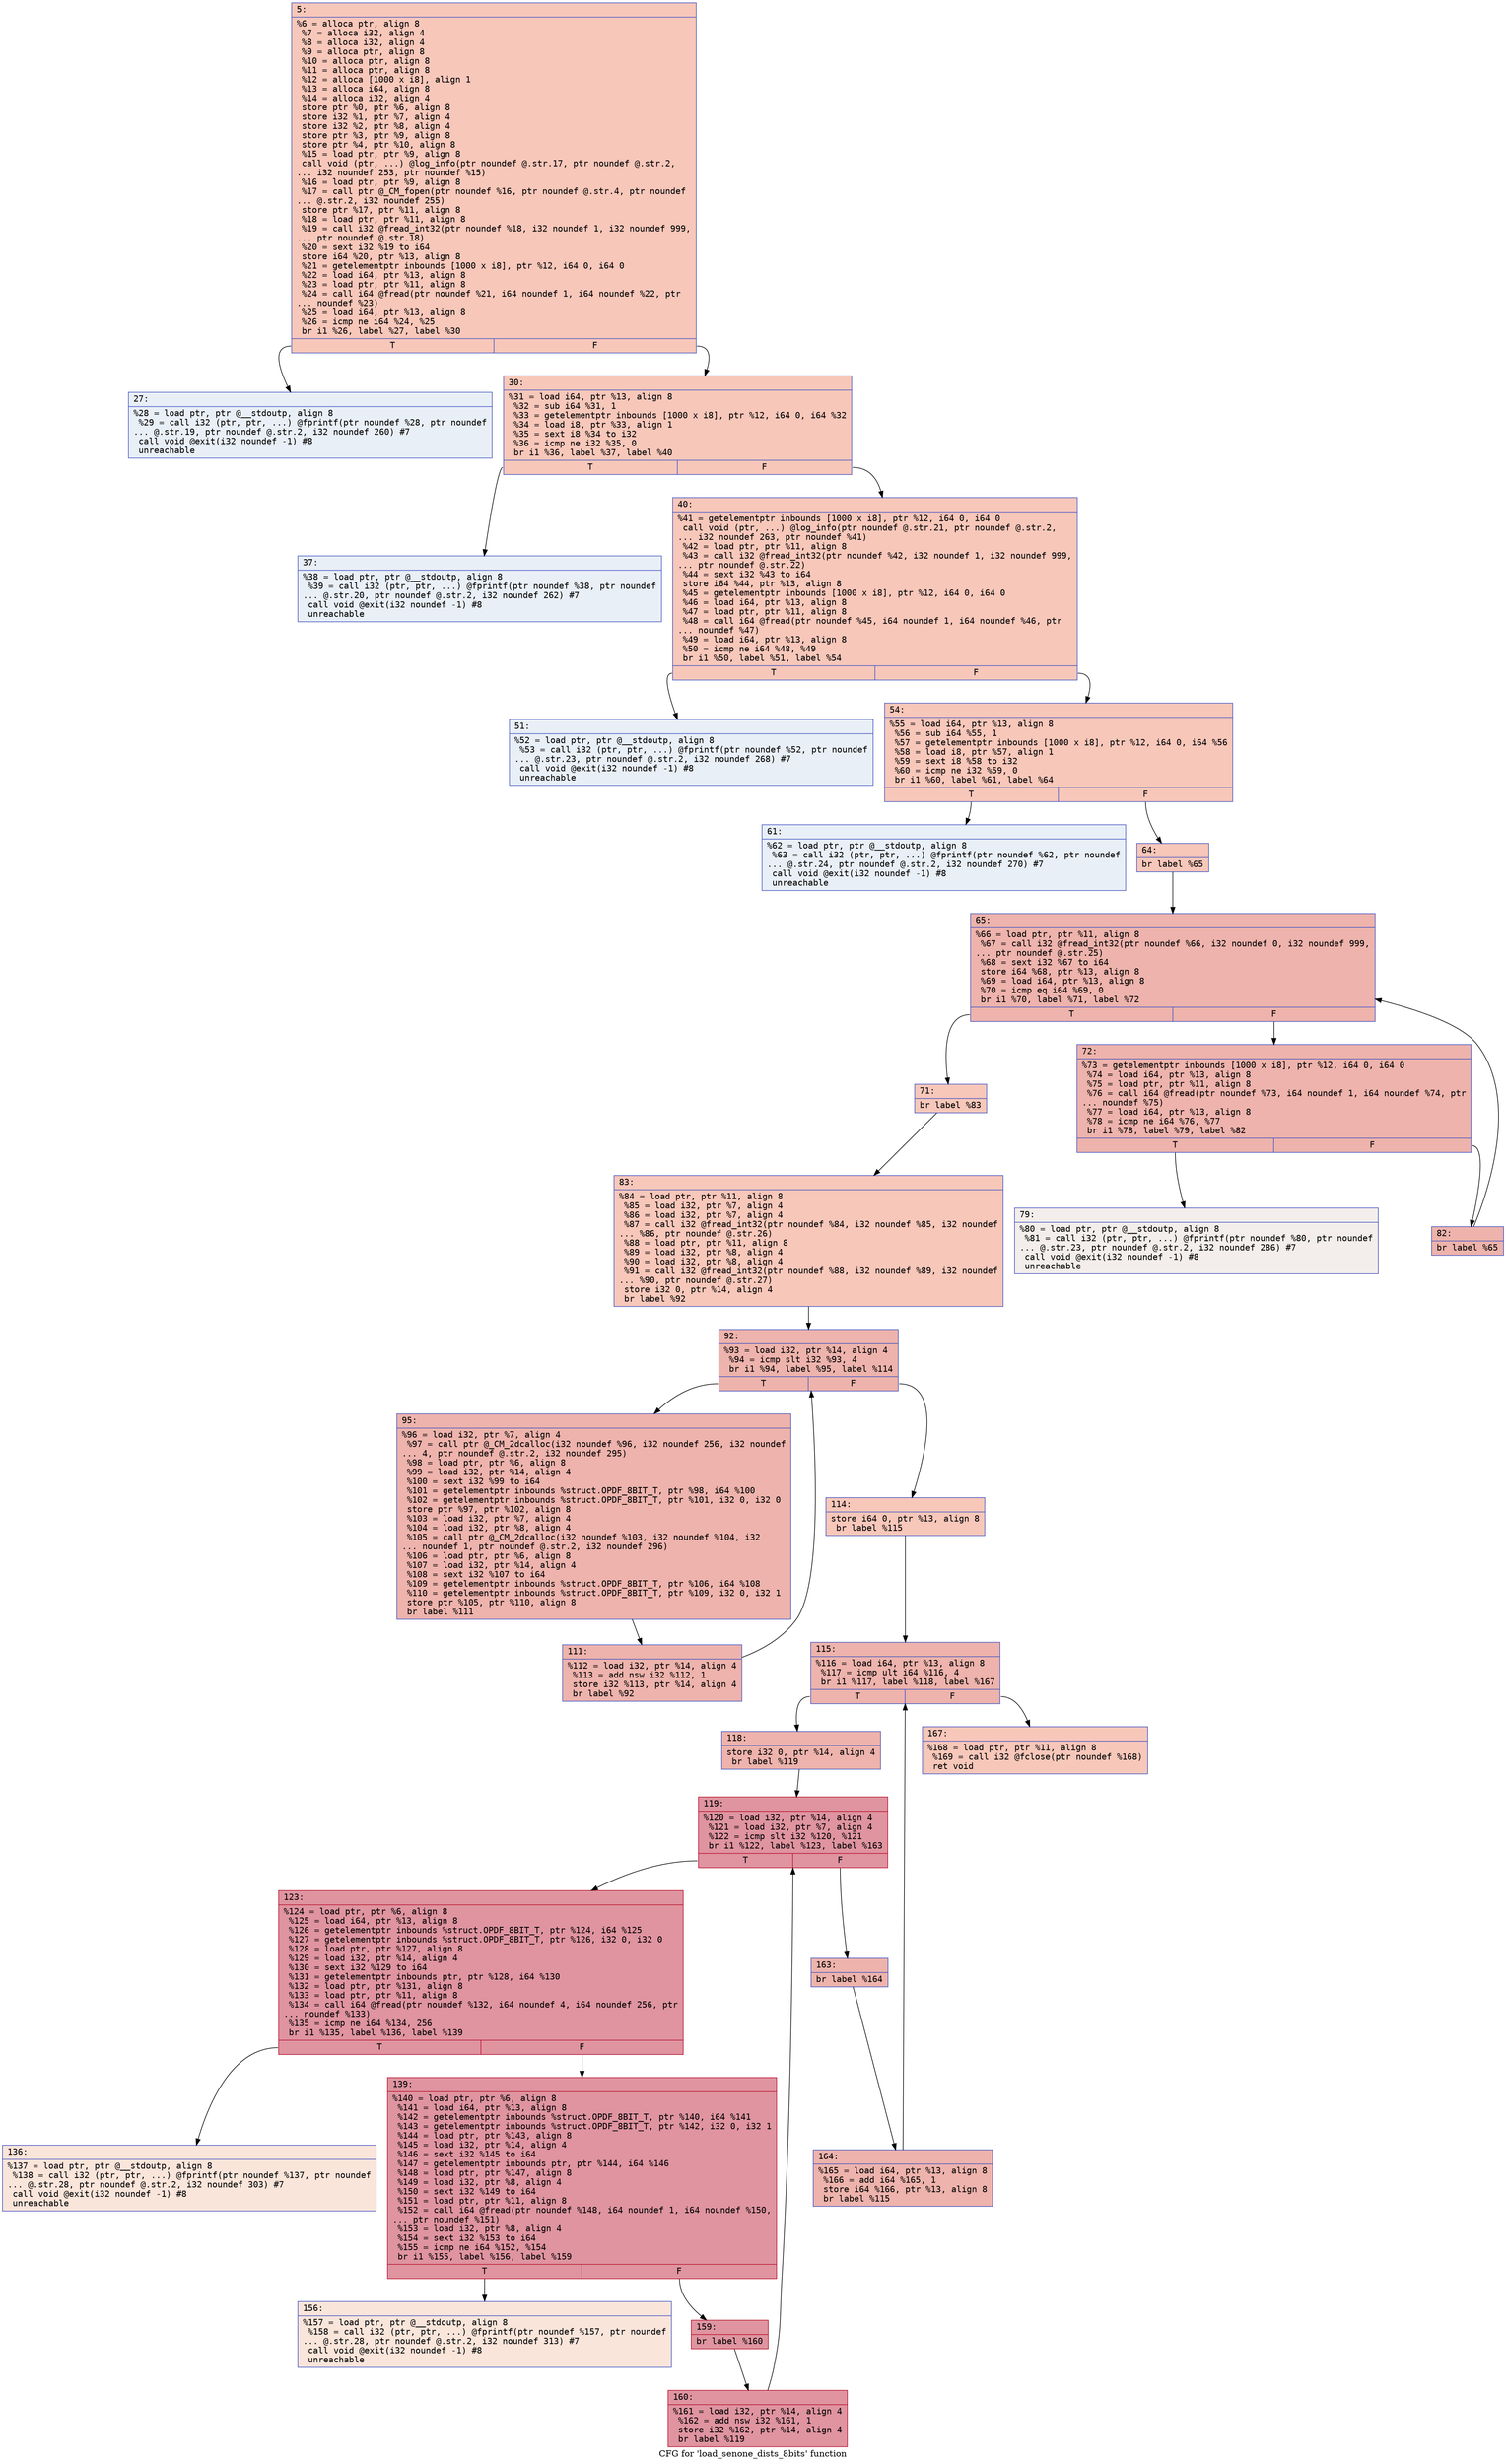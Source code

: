 digraph "CFG for 'load_senone_dists_8bits' function" {
	label="CFG for 'load_senone_dists_8bits' function";

	Node0x600000ff6bc0 [shape=record,color="#3d50c3ff", style=filled, fillcolor="#ec7f6370" fontname="Courier",label="{5:\l|  %6 = alloca ptr, align 8\l  %7 = alloca i32, align 4\l  %8 = alloca i32, align 4\l  %9 = alloca ptr, align 8\l  %10 = alloca ptr, align 8\l  %11 = alloca ptr, align 8\l  %12 = alloca [1000 x i8], align 1\l  %13 = alloca i64, align 8\l  %14 = alloca i32, align 4\l  store ptr %0, ptr %6, align 8\l  store i32 %1, ptr %7, align 4\l  store i32 %2, ptr %8, align 4\l  store ptr %3, ptr %9, align 8\l  store ptr %4, ptr %10, align 8\l  %15 = load ptr, ptr %9, align 8\l  call void (ptr, ...) @log_info(ptr noundef @.str.17, ptr noundef @.str.2,\l... i32 noundef 253, ptr noundef %15)\l  %16 = load ptr, ptr %9, align 8\l  %17 = call ptr @_CM_fopen(ptr noundef %16, ptr noundef @.str.4, ptr noundef\l... @.str.2, i32 noundef 255)\l  store ptr %17, ptr %11, align 8\l  %18 = load ptr, ptr %11, align 8\l  %19 = call i32 @fread_int32(ptr noundef %18, i32 noundef 1, i32 noundef 999,\l... ptr noundef @.str.18)\l  %20 = sext i32 %19 to i64\l  store i64 %20, ptr %13, align 8\l  %21 = getelementptr inbounds [1000 x i8], ptr %12, i64 0, i64 0\l  %22 = load i64, ptr %13, align 8\l  %23 = load ptr, ptr %11, align 8\l  %24 = call i64 @fread(ptr noundef %21, i64 noundef 1, i64 noundef %22, ptr\l... noundef %23)\l  %25 = load i64, ptr %13, align 8\l  %26 = icmp ne i64 %24, %25\l  br i1 %26, label %27, label %30\l|{<s0>T|<s1>F}}"];
	Node0x600000ff6bc0:s0 -> Node0x600000ff6c10[tooltip="5 -> 27\nProbability 0.00%" ];
	Node0x600000ff6bc0:s1 -> Node0x600000ff6c60[tooltip="5 -> 30\nProbability 100.00%" ];
	Node0x600000ff6c10 [shape=record,color="#3d50c3ff", style=filled, fillcolor="#cedaeb70" fontname="Courier",label="{27:\l|  %28 = load ptr, ptr @__stdoutp, align 8\l  %29 = call i32 (ptr, ptr, ...) @fprintf(ptr noundef %28, ptr noundef\l... @.str.19, ptr noundef @.str.2, i32 noundef 260) #7\l  call void @exit(i32 noundef -1) #8\l  unreachable\l}"];
	Node0x600000ff6c60 [shape=record,color="#3d50c3ff", style=filled, fillcolor="#ec7f6370" fontname="Courier",label="{30:\l|  %31 = load i64, ptr %13, align 8\l  %32 = sub i64 %31, 1\l  %33 = getelementptr inbounds [1000 x i8], ptr %12, i64 0, i64 %32\l  %34 = load i8, ptr %33, align 1\l  %35 = sext i8 %34 to i32\l  %36 = icmp ne i32 %35, 0\l  br i1 %36, label %37, label %40\l|{<s0>T|<s1>F}}"];
	Node0x600000ff6c60:s0 -> Node0x600000ff6cb0[tooltip="30 -> 37\nProbability 0.00%" ];
	Node0x600000ff6c60:s1 -> Node0x600000ff6d00[tooltip="30 -> 40\nProbability 100.00%" ];
	Node0x600000ff6cb0 [shape=record,color="#3d50c3ff", style=filled, fillcolor="#cedaeb70" fontname="Courier",label="{37:\l|  %38 = load ptr, ptr @__stdoutp, align 8\l  %39 = call i32 (ptr, ptr, ...) @fprintf(ptr noundef %38, ptr noundef\l... @.str.20, ptr noundef @.str.2, i32 noundef 262) #7\l  call void @exit(i32 noundef -1) #8\l  unreachable\l}"];
	Node0x600000ff6d00 [shape=record,color="#3d50c3ff", style=filled, fillcolor="#ec7f6370" fontname="Courier",label="{40:\l|  %41 = getelementptr inbounds [1000 x i8], ptr %12, i64 0, i64 0\l  call void (ptr, ...) @log_info(ptr noundef @.str.21, ptr noundef @.str.2,\l... i32 noundef 263, ptr noundef %41)\l  %42 = load ptr, ptr %11, align 8\l  %43 = call i32 @fread_int32(ptr noundef %42, i32 noundef 1, i32 noundef 999,\l... ptr noundef @.str.22)\l  %44 = sext i32 %43 to i64\l  store i64 %44, ptr %13, align 8\l  %45 = getelementptr inbounds [1000 x i8], ptr %12, i64 0, i64 0\l  %46 = load i64, ptr %13, align 8\l  %47 = load ptr, ptr %11, align 8\l  %48 = call i64 @fread(ptr noundef %45, i64 noundef 1, i64 noundef %46, ptr\l... noundef %47)\l  %49 = load i64, ptr %13, align 8\l  %50 = icmp ne i64 %48, %49\l  br i1 %50, label %51, label %54\l|{<s0>T|<s1>F}}"];
	Node0x600000ff6d00:s0 -> Node0x600000ff6d50[tooltip="40 -> 51\nProbability 0.00%" ];
	Node0x600000ff6d00:s1 -> Node0x600000ff6da0[tooltip="40 -> 54\nProbability 100.00%" ];
	Node0x600000ff6d50 [shape=record,color="#3d50c3ff", style=filled, fillcolor="#cedaeb70" fontname="Courier",label="{51:\l|  %52 = load ptr, ptr @__stdoutp, align 8\l  %53 = call i32 (ptr, ptr, ...) @fprintf(ptr noundef %52, ptr noundef\l... @.str.23, ptr noundef @.str.2, i32 noundef 268) #7\l  call void @exit(i32 noundef -1) #8\l  unreachable\l}"];
	Node0x600000ff6da0 [shape=record,color="#3d50c3ff", style=filled, fillcolor="#ec7f6370" fontname="Courier",label="{54:\l|  %55 = load i64, ptr %13, align 8\l  %56 = sub i64 %55, 1\l  %57 = getelementptr inbounds [1000 x i8], ptr %12, i64 0, i64 %56\l  %58 = load i8, ptr %57, align 1\l  %59 = sext i8 %58 to i32\l  %60 = icmp ne i32 %59, 0\l  br i1 %60, label %61, label %64\l|{<s0>T|<s1>F}}"];
	Node0x600000ff6da0:s0 -> Node0x600000ff6df0[tooltip="54 -> 61\nProbability 0.00%" ];
	Node0x600000ff6da0:s1 -> Node0x600000ff6e40[tooltip="54 -> 64\nProbability 100.00%" ];
	Node0x600000ff6df0 [shape=record,color="#3d50c3ff", style=filled, fillcolor="#cedaeb70" fontname="Courier",label="{61:\l|  %62 = load ptr, ptr @__stdoutp, align 8\l  %63 = call i32 (ptr, ptr, ...) @fprintf(ptr noundef %62, ptr noundef\l... @.str.24, ptr noundef @.str.2, i32 noundef 270) #7\l  call void @exit(i32 noundef -1) #8\l  unreachable\l}"];
	Node0x600000ff6e40 [shape=record,color="#3d50c3ff", style=filled, fillcolor="#ec7f6370" fontname="Courier",label="{64:\l|  br label %65\l}"];
	Node0x600000ff6e40 -> Node0x600000ff6e90[tooltip="64 -> 65\nProbability 100.00%" ];
	Node0x600000ff6e90 [shape=record,color="#3d50c3ff", style=filled, fillcolor="#d6524470" fontname="Courier",label="{65:\l|  %66 = load ptr, ptr %11, align 8\l  %67 = call i32 @fread_int32(ptr noundef %66, i32 noundef 0, i32 noundef 999,\l... ptr noundef @.str.25)\l  %68 = sext i32 %67 to i64\l  store i64 %68, ptr %13, align 8\l  %69 = load i64, ptr %13, align 8\l  %70 = icmp eq i64 %69, 0\l  br i1 %70, label %71, label %72\l|{<s0>T|<s1>F}}"];
	Node0x600000ff6e90:s0 -> Node0x600000ff6ee0[tooltip="65 -> 71\nProbability 3.12%" ];
	Node0x600000ff6e90:s1 -> Node0x600000ff6f30[tooltip="65 -> 72\nProbability 96.88%" ];
	Node0x600000ff6ee0 [shape=record,color="#3d50c3ff", style=filled, fillcolor="#ec7f6370" fontname="Courier",label="{71:\l|  br label %83\l}"];
	Node0x600000ff6ee0 -> Node0x600000ff7020[tooltip="71 -> 83\nProbability 100.00%" ];
	Node0x600000ff6f30 [shape=record,color="#3d50c3ff", style=filled, fillcolor="#d6524470" fontname="Courier",label="{72:\l|  %73 = getelementptr inbounds [1000 x i8], ptr %12, i64 0, i64 0\l  %74 = load i64, ptr %13, align 8\l  %75 = load ptr, ptr %11, align 8\l  %76 = call i64 @fread(ptr noundef %73, i64 noundef 1, i64 noundef %74, ptr\l... noundef %75)\l  %77 = load i64, ptr %13, align 8\l  %78 = icmp ne i64 %76, %77\l  br i1 %78, label %79, label %82\l|{<s0>T|<s1>F}}"];
	Node0x600000ff6f30:s0 -> Node0x600000ff6f80[tooltip="72 -> 79\nProbability 0.00%" ];
	Node0x600000ff6f30:s1 -> Node0x600000ff6fd0[tooltip="72 -> 82\nProbability 100.00%" ];
	Node0x600000ff6f80 [shape=record,color="#3d50c3ff", style=filled, fillcolor="#e5d8d170" fontname="Courier",label="{79:\l|  %80 = load ptr, ptr @__stdoutp, align 8\l  %81 = call i32 (ptr, ptr, ...) @fprintf(ptr noundef %80, ptr noundef\l... @.str.23, ptr noundef @.str.2, i32 noundef 286) #7\l  call void @exit(i32 noundef -1) #8\l  unreachable\l}"];
	Node0x600000ff6fd0 [shape=record,color="#3d50c3ff", style=filled, fillcolor="#d6524470" fontname="Courier",label="{82:\l|  br label %65\l}"];
	Node0x600000ff6fd0 -> Node0x600000ff6e90[tooltip="82 -> 65\nProbability 100.00%" ];
	Node0x600000ff7020 [shape=record,color="#3d50c3ff", style=filled, fillcolor="#ec7f6370" fontname="Courier",label="{83:\l|  %84 = load ptr, ptr %11, align 8\l  %85 = load i32, ptr %7, align 4\l  %86 = load i32, ptr %7, align 4\l  %87 = call i32 @fread_int32(ptr noundef %84, i32 noundef %85, i32 noundef\l... %86, ptr noundef @.str.26)\l  %88 = load ptr, ptr %11, align 8\l  %89 = load i32, ptr %8, align 4\l  %90 = load i32, ptr %8, align 4\l  %91 = call i32 @fread_int32(ptr noundef %88, i32 noundef %89, i32 noundef\l... %90, ptr noundef @.str.27)\l  store i32 0, ptr %14, align 4\l  br label %92\l}"];
	Node0x600000ff7020 -> Node0x600000ff7070[tooltip="83 -> 92\nProbability 100.00%" ];
	Node0x600000ff7070 [shape=record,color="#3d50c3ff", style=filled, fillcolor="#d6524470" fontname="Courier",label="{92:\l|  %93 = load i32, ptr %14, align 4\l  %94 = icmp slt i32 %93, 4\l  br i1 %94, label %95, label %114\l|{<s0>T|<s1>F}}"];
	Node0x600000ff7070:s0 -> Node0x600000ff70c0[tooltip="92 -> 95\nProbability 96.88%" ];
	Node0x600000ff7070:s1 -> Node0x600000ff7160[tooltip="92 -> 114\nProbability 3.12%" ];
	Node0x600000ff70c0 [shape=record,color="#3d50c3ff", style=filled, fillcolor="#d6524470" fontname="Courier",label="{95:\l|  %96 = load i32, ptr %7, align 4\l  %97 = call ptr @_CM_2dcalloc(i32 noundef %96, i32 noundef 256, i32 noundef\l... 4, ptr noundef @.str.2, i32 noundef 295)\l  %98 = load ptr, ptr %6, align 8\l  %99 = load i32, ptr %14, align 4\l  %100 = sext i32 %99 to i64\l  %101 = getelementptr inbounds %struct.OPDF_8BIT_T, ptr %98, i64 %100\l  %102 = getelementptr inbounds %struct.OPDF_8BIT_T, ptr %101, i32 0, i32 0\l  store ptr %97, ptr %102, align 8\l  %103 = load i32, ptr %7, align 4\l  %104 = load i32, ptr %8, align 4\l  %105 = call ptr @_CM_2dcalloc(i32 noundef %103, i32 noundef %104, i32\l... noundef 1, ptr noundef @.str.2, i32 noundef 296)\l  %106 = load ptr, ptr %6, align 8\l  %107 = load i32, ptr %14, align 4\l  %108 = sext i32 %107 to i64\l  %109 = getelementptr inbounds %struct.OPDF_8BIT_T, ptr %106, i64 %108\l  %110 = getelementptr inbounds %struct.OPDF_8BIT_T, ptr %109, i32 0, i32 1\l  store ptr %105, ptr %110, align 8\l  br label %111\l}"];
	Node0x600000ff70c0 -> Node0x600000ff7110[tooltip="95 -> 111\nProbability 100.00%" ];
	Node0x600000ff7110 [shape=record,color="#3d50c3ff", style=filled, fillcolor="#d6524470" fontname="Courier",label="{111:\l|  %112 = load i32, ptr %14, align 4\l  %113 = add nsw i32 %112, 1\l  store i32 %113, ptr %14, align 4\l  br label %92\l}"];
	Node0x600000ff7110 -> Node0x600000ff7070[tooltip="111 -> 92\nProbability 100.00%" ];
	Node0x600000ff7160 [shape=record,color="#3d50c3ff", style=filled, fillcolor="#ec7f6370" fontname="Courier",label="{114:\l|  store i64 0, ptr %13, align 8\l  br label %115\l}"];
	Node0x600000ff7160 -> Node0x600000ff71b0[tooltip="114 -> 115\nProbability 100.00%" ];
	Node0x600000ff71b0 [shape=record,color="#3d50c3ff", style=filled, fillcolor="#d6524470" fontname="Courier",label="{115:\l|  %116 = load i64, ptr %13, align 8\l  %117 = icmp ult i64 %116, 4\l  br i1 %117, label %118, label %167\l|{<s0>T|<s1>F}}"];
	Node0x600000ff71b0:s0 -> Node0x600000ff7200[tooltip="115 -> 118\nProbability 96.88%" ];
	Node0x600000ff71b0:s1 -> Node0x600000ff7520[tooltip="115 -> 167\nProbability 3.12%" ];
	Node0x600000ff7200 [shape=record,color="#3d50c3ff", style=filled, fillcolor="#d6524470" fontname="Courier",label="{118:\l|  store i32 0, ptr %14, align 4\l  br label %119\l}"];
	Node0x600000ff7200 -> Node0x600000ff7250[tooltip="118 -> 119\nProbability 100.00%" ];
	Node0x600000ff7250 [shape=record,color="#b70d28ff", style=filled, fillcolor="#b70d2870" fontname="Courier",label="{119:\l|  %120 = load i32, ptr %14, align 4\l  %121 = load i32, ptr %7, align 4\l  %122 = icmp slt i32 %120, %121\l  br i1 %122, label %123, label %163\l|{<s0>T|<s1>F}}"];
	Node0x600000ff7250:s0 -> Node0x600000ff72a0[tooltip="119 -> 123\nProbability 96.88%" ];
	Node0x600000ff7250:s1 -> Node0x600000ff7480[tooltip="119 -> 163\nProbability 3.12%" ];
	Node0x600000ff72a0 [shape=record,color="#b70d28ff", style=filled, fillcolor="#b70d2870" fontname="Courier",label="{123:\l|  %124 = load ptr, ptr %6, align 8\l  %125 = load i64, ptr %13, align 8\l  %126 = getelementptr inbounds %struct.OPDF_8BIT_T, ptr %124, i64 %125\l  %127 = getelementptr inbounds %struct.OPDF_8BIT_T, ptr %126, i32 0, i32 0\l  %128 = load ptr, ptr %127, align 8\l  %129 = load i32, ptr %14, align 4\l  %130 = sext i32 %129 to i64\l  %131 = getelementptr inbounds ptr, ptr %128, i64 %130\l  %132 = load ptr, ptr %131, align 8\l  %133 = load ptr, ptr %11, align 8\l  %134 = call i64 @fread(ptr noundef %132, i64 noundef 4, i64 noundef 256, ptr\l... noundef %133)\l  %135 = icmp ne i64 %134, 256\l  br i1 %135, label %136, label %139\l|{<s0>T|<s1>F}}"];
	Node0x600000ff72a0:s0 -> Node0x600000ff72f0[tooltip="123 -> 136\nProbability 0.00%" ];
	Node0x600000ff72a0:s1 -> Node0x600000ff7340[tooltip="123 -> 139\nProbability 100.00%" ];
	Node0x600000ff72f0 [shape=record,color="#3d50c3ff", style=filled, fillcolor="#f4c5ad70" fontname="Courier",label="{136:\l|  %137 = load ptr, ptr @__stdoutp, align 8\l  %138 = call i32 (ptr, ptr, ...) @fprintf(ptr noundef %137, ptr noundef\l... @.str.28, ptr noundef @.str.2, i32 noundef 303) #7\l  call void @exit(i32 noundef -1) #8\l  unreachable\l}"];
	Node0x600000ff7340 [shape=record,color="#b70d28ff", style=filled, fillcolor="#b70d2870" fontname="Courier",label="{139:\l|  %140 = load ptr, ptr %6, align 8\l  %141 = load i64, ptr %13, align 8\l  %142 = getelementptr inbounds %struct.OPDF_8BIT_T, ptr %140, i64 %141\l  %143 = getelementptr inbounds %struct.OPDF_8BIT_T, ptr %142, i32 0, i32 1\l  %144 = load ptr, ptr %143, align 8\l  %145 = load i32, ptr %14, align 4\l  %146 = sext i32 %145 to i64\l  %147 = getelementptr inbounds ptr, ptr %144, i64 %146\l  %148 = load ptr, ptr %147, align 8\l  %149 = load i32, ptr %8, align 4\l  %150 = sext i32 %149 to i64\l  %151 = load ptr, ptr %11, align 8\l  %152 = call i64 @fread(ptr noundef %148, i64 noundef 1, i64 noundef %150,\l... ptr noundef %151)\l  %153 = load i32, ptr %8, align 4\l  %154 = sext i32 %153 to i64\l  %155 = icmp ne i64 %152, %154\l  br i1 %155, label %156, label %159\l|{<s0>T|<s1>F}}"];
	Node0x600000ff7340:s0 -> Node0x600000ff7390[tooltip="139 -> 156\nProbability 0.00%" ];
	Node0x600000ff7340:s1 -> Node0x600000ff73e0[tooltip="139 -> 159\nProbability 100.00%" ];
	Node0x600000ff7390 [shape=record,color="#3d50c3ff", style=filled, fillcolor="#f4c5ad70" fontname="Courier",label="{156:\l|  %157 = load ptr, ptr @__stdoutp, align 8\l  %158 = call i32 (ptr, ptr, ...) @fprintf(ptr noundef %157, ptr noundef\l... @.str.28, ptr noundef @.str.2, i32 noundef 313) #7\l  call void @exit(i32 noundef -1) #8\l  unreachable\l}"];
	Node0x600000ff73e0 [shape=record,color="#b70d28ff", style=filled, fillcolor="#b70d2870" fontname="Courier",label="{159:\l|  br label %160\l}"];
	Node0x600000ff73e0 -> Node0x600000ff7430[tooltip="159 -> 160\nProbability 100.00%" ];
	Node0x600000ff7430 [shape=record,color="#b70d28ff", style=filled, fillcolor="#b70d2870" fontname="Courier",label="{160:\l|  %161 = load i32, ptr %14, align 4\l  %162 = add nsw i32 %161, 1\l  store i32 %162, ptr %14, align 4\l  br label %119\l}"];
	Node0x600000ff7430 -> Node0x600000ff7250[tooltip="160 -> 119\nProbability 100.00%" ];
	Node0x600000ff7480 [shape=record,color="#3d50c3ff", style=filled, fillcolor="#d6524470" fontname="Courier",label="{163:\l|  br label %164\l}"];
	Node0x600000ff7480 -> Node0x600000ff74d0[tooltip="163 -> 164\nProbability 100.00%" ];
	Node0x600000ff74d0 [shape=record,color="#3d50c3ff", style=filled, fillcolor="#d6524470" fontname="Courier",label="{164:\l|  %165 = load i64, ptr %13, align 8\l  %166 = add i64 %165, 1\l  store i64 %166, ptr %13, align 8\l  br label %115\l}"];
	Node0x600000ff74d0 -> Node0x600000ff71b0[tooltip="164 -> 115\nProbability 100.00%" ];
	Node0x600000ff7520 [shape=record,color="#3d50c3ff", style=filled, fillcolor="#ec7f6370" fontname="Courier",label="{167:\l|  %168 = load ptr, ptr %11, align 8\l  %169 = call i32 @fclose(ptr noundef %168)\l  ret void\l}"];
}
